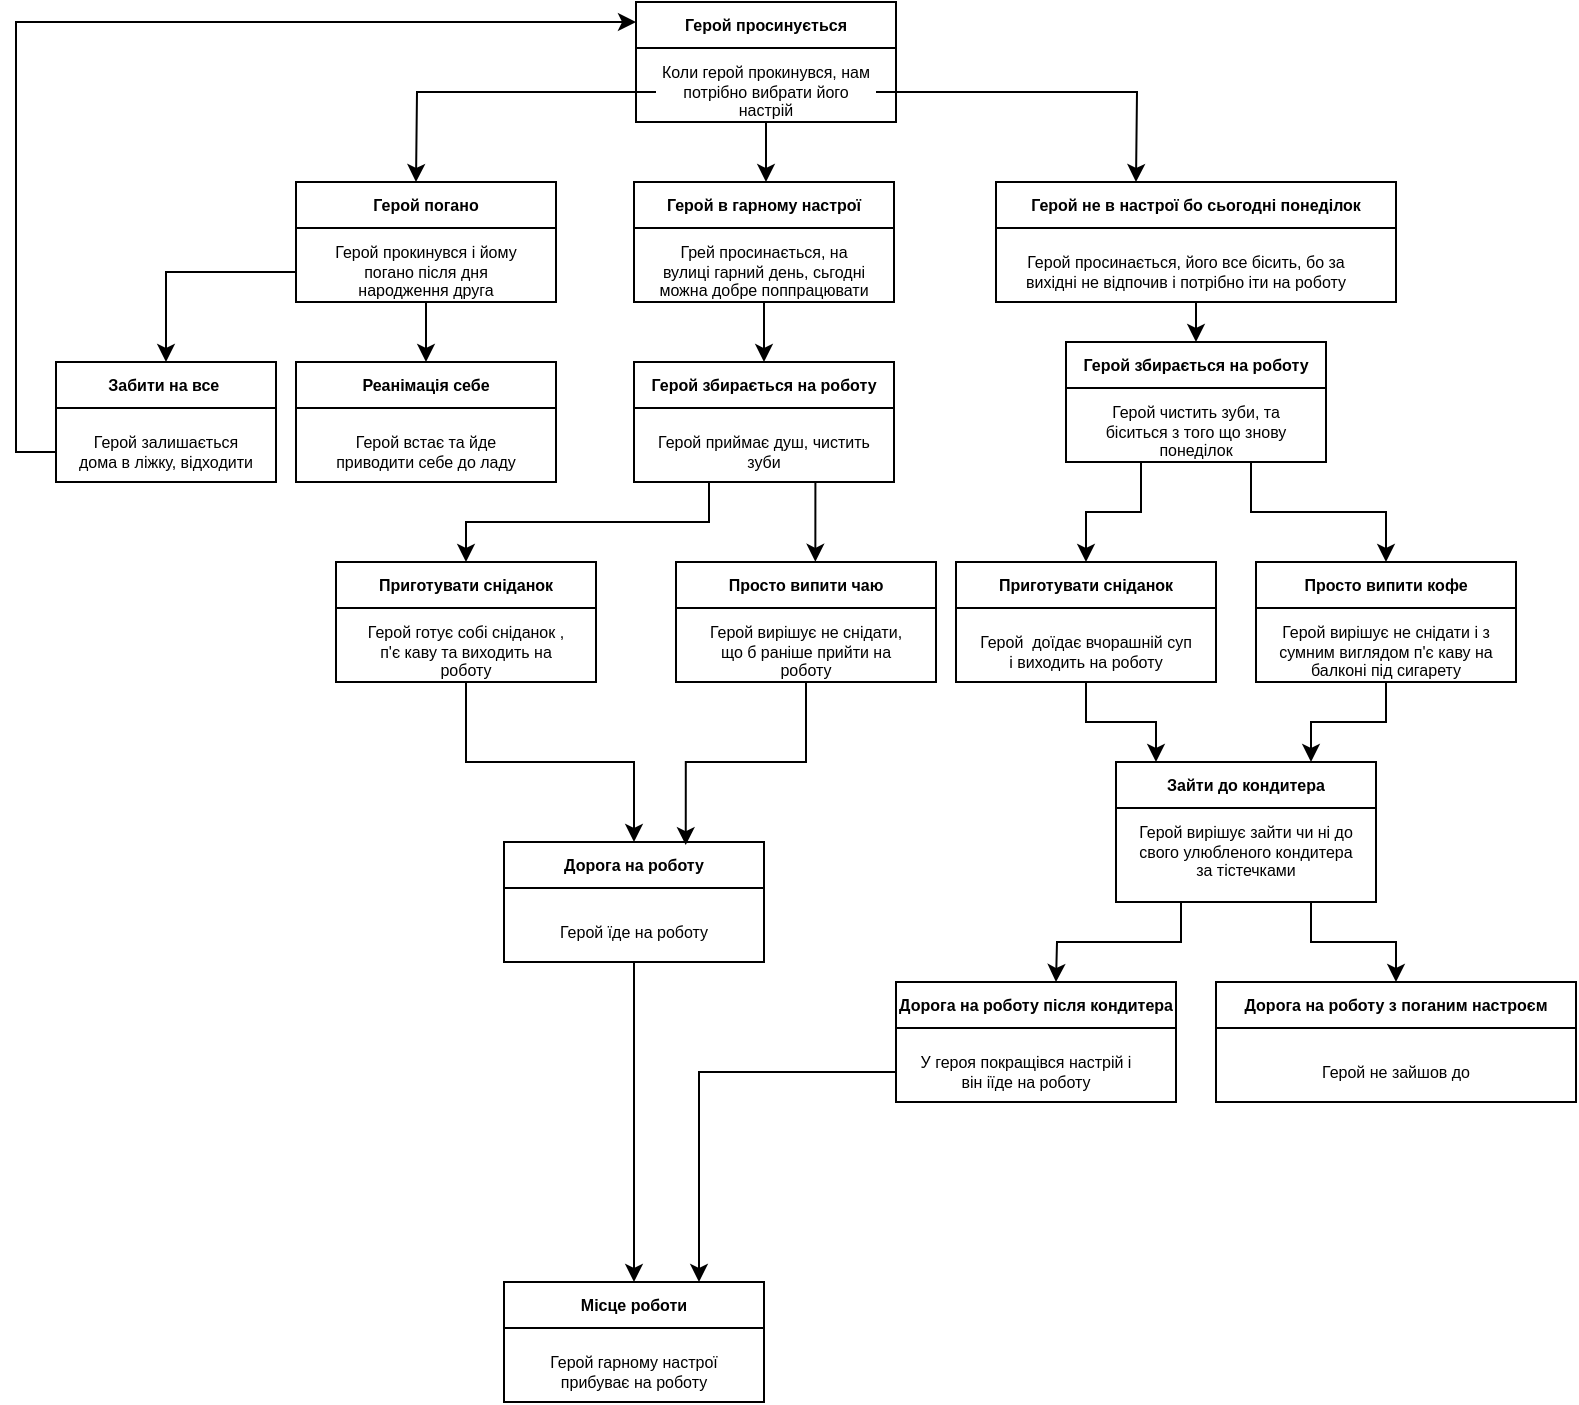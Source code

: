 <mxfile version="20.2.4" type="github">
  <diagram id="lCMPazCzQ1nqG8BZnxHk" name="Страница 1">
    <mxGraphModel dx="981" dy="526" grid="1" gridSize="10" guides="1" tooltips="1" connect="1" arrows="1" fold="1" page="1" pageScale="1" pageWidth="827" pageHeight="1169" math="0" shadow="0">
      <root>
        <mxCell id="0" />
        <mxCell id="1" parent="0" />
        <mxCell id="6h_Y89MXm6FCbS6qv5VC-1" value="Герой просинується" style="swimlane;fontSize=8;" vertex="1" parent="1">
          <mxGeometry x="350" y="10" width="130" height="60" as="geometry" />
        </mxCell>
        <mxCell id="6h_Y89MXm6FCbS6qv5VC-4" value="Коли герой прокинувся, нам потрібно вибрати його настрій" style="text;html=1;strokeColor=none;fillColor=none;align=center;verticalAlign=middle;whiteSpace=wrap;rounded=0;fontSize=8;" vertex="1" parent="6h_Y89MXm6FCbS6qv5VC-1">
          <mxGeometry x="10" y="30" width="110" height="30" as="geometry" />
        </mxCell>
        <mxCell id="6h_Y89MXm6FCbS6qv5VC-5" style="edgeStyle=orthogonalEdgeStyle;rounded=0;orthogonalLoop=1;jettySize=auto;html=1;fontSize=8;" edge="1" parent="1" source="6h_Y89MXm6FCbS6qv5VC-4">
          <mxGeometry relative="1" as="geometry">
            <mxPoint x="240" y="100" as="targetPoint" />
          </mxGeometry>
        </mxCell>
        <mxCell id="6h_Y89MXm6FCbS6qv5VC-6" style="edgeStyle=orthogonalEdgeStyle;rounded=0;orthogonalLoop=1;jettySize=auto;html=1;fontSize=8;" edge="1" parent="1" source="6h_Y89MXm6FCbS6qv5VC-4">
          <mxGeometry relative="1" as="geometry">
            <mxPoint x="600" y="100" as="targetPoint" />
          </mxGeometry>
        </mxCell>
        <mxCell id="6h_Y89MXm6FCbS6qv5VC-7" style="edgeStyle=orthogonalEdgeStyle;rounded=0;orthogonalLoop=1;jettySize=auto;html=1;fontSize=8;" edge="1" parent="1" source="6h_Y89MXm6FCbS6qv5VC-4">
          <mxGeometry relative="1" as="geometry">
            <mxPoint x="415" y="100" as="targetPoint" />
          </mxGeometry>
        </mxCell>
        <mxCell id="6h_Y89MXm6FCbS6qv5VC-22" style="edgeStyle=orthogonalEdgeStyle;rounded=0;orthogonalLoop=1;jettySize=auto;html=1;exitX=0;exitY=0.75;exitDx=0;exitDy=0;fontSize=8;" edge="1" parent="1" source="6h_Y89MXm6FCbS6qv5VC-8" target="6h_Y89MXm6FCbS6qv5VC-19">
          <mxGeometry relative="1" as="geometry" />
        </mxCell>
        <mxCell id="6h_Y89MXm6FCbS6qv5VC-8" value="Герой погано" style="swimlane;fontSize=8;" vertex="1" parent="1">
          <mxGeometry x="180" y="100" width="130" height="60" as="geometry" />
        </mxCell>
        <mxCell id="6h_Y89MXm6FCbS6qv5VC-9" value="Герой прокинувся і йому погано після дня народження друга" style="text;html=1;strokeColor=none;fillColor=none;align=center;verticalAlign=middle;whiteSpace=wrap;rounded=0;fontSize=8;" vertex="1" parent="6h_Y89MXm6FCbS6qv5VC-8">
          <mxGeometry x="10" y="30" width="110" height="30" as="geometry" />
        </mxCell>
        <mxCell id="6h_Y89MXm6FCbS6qv5VC-10" value="Герой в гарному настрої" style="swimlane;fontSize=8;" vertex="1" parent="1">
          <mxGeometry x="349" y="100" width="130" height="60" as="geometry" />
        </mxCell>
        <mxCell id="6h_Y89MXm6FCbS6qv5VC-11" value="Грей просинається, на вулиці гарний день, сьгодні можна добре поппрацювати" style="text;html=1;strokeColor=none;fillColor=none;align=center;verticalAlign=middle;whiteSpace=wrap;rounded=0;fontSize=8;" vertex="1" parent="6h_Y89MXm6FCbS6qv5VC-10">
          <mxGeometry x="10" y="30" width="110" height="30" as="geometry" />
        </mxCell>
        <mxCell id="6h_Y89MXm6FCbS6qv5VC-12" value="Герой не в настрої бо сьогодні понеділок" style="swimlane;fontSize=8;" vertex="1" parent="1">
          <mxGeometry x="530" y="100" width="200" height="60" as="geometry" />
        </mxCell>
        <mxCell id="6h_Y89MXm6FCbS6qv5VC-13" value="Герой просинається, його все бісить, бо за вихідні не відпочив і потрібно іти на роботу" style="text;html=1;strokeColor=none;fillColor=none;align=center;verticalAlign=middle;whiteSpace=wrap;rounded=0;fontSize=8;" vertex="1" parent="6h_Y89MXm6FCbS6qv5VC-12">
          <mxGeometry x="10" y="30" width="170" height="30" as="geometry" />
        </mxCell>
        <mxCell id="6h_Y89MXm6FCbS6qv5VC-15" value="Реанімація себе" style="swimlane;fontSize=8;" vertex="1" parent="1">
          <mxGeometry x="180" y="190" width="130" height="60" as="geometry" />
        </mxCell>
        <mxCell id="6h_Y89MXm6FCbS6qv5VC-16" value="Герой встає та йде приводити себе до ладу" style="text;html=1;strokeColor=none;fillColor=none;align=center;verticalAlign=middle;whiteSpace=wrap;rounded=0;fontSize=8;" vertex="1" parent="6h_Y89MXm6FCbS6qv5VC-15">
          <mxGeometry x="10" y="30" width="110" height="30" as="geometry" />
        </mxCell>
        <mxCell id="6h_Y89MXm6FCbS6qv5VC-24" style="edgeStyle=orthogonalEdgeStyle;rounded=0;orthogonalLoop=1;jettySize=auto;html=1;exitX=0;exitY=0.75;exitDx=0;exitDy=0;entryX=0;entryY=0.167;entryDx=0;entryDy=0;entryPerimeter=0;fontSize=8;" edge="1" parent="1" source="6h_Y89MXm6FCbS6qv5VC-19" target="6h_Y89MXm6FCbS6qv5VC-1">
          <mxGeometry relative="1" as="geometry" />
        </mxCell>
        <mxCell id="6h_Y89MXm6FCbS6qv5VC-19" value="Забити на все " style="swimlane;fontSize=8;" vertex="1" parent="1">
          <mxGeometry x="60" y="190" width="110" height="60" as="geometry" />
        </mxCell>
        <mxCell id="6h_Y89MXm6FCbS6qv5VC-20" value="Герой залишається дома в ліжку, відходити" style="text;html=1;strokeColor=none;fillColor=none;align=center;verticalAlign=middle;whiteSpace=wrap;rounded=0;fontSize=8;" vertex="1" parent="6h_Y89MXm6FCbS6qv5VC-19">
          <mxGeometry x="10" y="30" width="90" height="30" as="geometry" />
        </mxCell>
        <mxCell id="6h_Y89MXm6FCbS6qv5VC-21" style="edgeStyle=orthogonalEdgeStyle;rounded=0;orthogonalLoop=1;jettySize=auto;html=1;exitX=0.5;exitY=1;exitDx=0;exitDy=0;entryX=0.5;entryY=0;entryDx=0;entryDy=0;fontSize=8;" edge="1" parent="1" source="6h_Y89MXm6FCbS6qv5VC-9" target="6h_Y89MXm6FCbS6qv5VC-15">
          <mxGeometry relative="1" as="geometry" />
        </mxCell>
        <mxCell id="6h_Y89MXm6FCbS6qv5VC-25" value="Герой збирається на роботу" style="swimlane;fontSize=8;" vertex="1" parent="1">
          <mxGeometry x="349" y="190" width="130" height="60" as="geometry" />
        </mxCell>
        <mxCell id="6h_Y89MXm6FCbS6qv5VC-26" value="Герой приймає душ, чистить зуби" style="text;html=1;strokeColor=none;fillColor=none;align=center;verticalAlign=middle;whiteSpace=wrap;rounded=0;fontSize=8;" vertex="1" parent="6h_Y89MXm6FCbS6qv5VC-25">
          <mxGeometry x="10" y="30" width="110" height="30" as="geometry" />
        </mxCell>
        <mxCell id="6h_Y89MXm6FCbS6qv5VC-27" style="edgeStyle=orthogonalEdgeStyle;rounded=0;orthogonalLoop=1;jettySize=auto;html=1;exitX=0.5;exitY=1;exitDx=0;exitDy=0;entryX=0.5;entryY=0;entryDx=0;entryDy=0;fontSize=8;" edge="1" parent="1" source="6h_Y89MXm6FCbS6qv5VC-11" target="6h_Y89MXm6FCbS6qv5VC-25">
          <mxGeometry relative="1" as="geometry" />
        </mxCell>
        <mxCell id="6h_Y89MXm6FCbS6qv5VC-28" value="Приготувати сніданок" style="swimlane;fontSize=8;" vertex="1" parent="1">
          <mxGeometry x="200" y="290" width="130" height="60" as="geometry" />
        </mxCell>
        <mxCell id="6h_Y89MXm6FCbS6qv5VC-29" value="Герой готує собі сніданок , п&#39;є каву та виходить на роботу" style="text;html=1;strokeColor=none;fillColor=none;align=center;verticalAlign=middle;whiteSpace=wrap;rounded=0;fontSize=8;" vertex="1" parent="6h_Y89MXm6FCbS6qv5VC-28">
          <mxGeometry x="10" y="30" width="110" height="30" as="geometry" />
        </mxCell>
        <mxCell id="6h_Y89MXm6FCbS6qv5VC-30" value="Просто випити чаю" style="swimlane;fontSize=8;" vertex="1" parent="1">
          <mxGeometry x="370" y="290" width="130" height="60" as="geometry" />
        </mxCell>
        <mxCell id="6h_Y89MXm6FCbS6qv5VC-31" value="Герой вирішує не снідати, що б раніше прийти на роботу" style="text;html=1;strokeColor=none;fillColor=none;align=center;verticalAlign=middle;whiteSpace=wrap;rounded=0;fontSize=8;" vertex="1" parent="6h_Y89MXm6FCbS6qv5VC-30">
          <mxGeometry x="10" y="30" width="110" height="30" as="geometry" />
        </mxCell>
        <mxCell id="6h_Y89MXm6FCbS6qv5VC-32" style="edgeStyle=orthogonalEdgeStyle;rounded=0;orthogonalLoop=1;jettySize=auto;html=1;exitX=0.25;exitY=1;exitDx=0;exitDy=0;entryX=0.5;entryY=0;entryDx=0;entryDy=0;fontSize=8;" edge="1" parent="1" source="6h_Y89MXm6FCbS6qv5VC-26" target="6h_Y89MXm6FCbS6qv5VC-28">
          <mxGeometry relative="1" as="geometry" />
        </mxCell>
        <mxCell id="6h_Y89MXm6FCbS6qv5VC-33" style="edgeStyle=orthogonalEdgeStyle;rounded=0;orthogonalLoop=1;jettySize=auto;html=1;exitX=0.75;exitY=1;exitDx=0;exitDy=0;entryX=0.536;entryY=-0.002;entryDx=0;entryDy=0;entryPerimeter=0;fontSize=8;" edge="1" parent="1" source="6h_Y89MXm6FCbS6qv5VC-26" target="6h_Y89MXm6FCbS6qv5VC-30">
          <mxGeometry relative="1" as="geometry" />
        </mxCell>
        <mxCell id="6h_Y89MXm6FCbS6qv5VC-34" value="Місце роботи" style="swimlane;fontSize=8;" vertex="1" parent="1">
          <mxGeometry x="284" y="650" width="130" height="60" as="geometry" />
        </mxCell>
        <mxCell id="6h_Y89MXm6FCbS6qv5VC-35" value="Герой гарному настрої прибуває на роботу" style="text;html=1;strokeColor=none;fillColor=none;align=center;verticalAlign=middle;whiteSpace=wrap;rounded=0;fontSize=8;" vertex="1" parent="6h_Y89MXm6FCbS6qv5VC-34">
          <mxGeometry x="10" y="30" width="110" height="30" as="geometry" />
        </mxCell>
        <mxCell id="6h_Y89MXm6FCbS6qv5VC-36" value="Дорога на роботу" style="swimlane;fontSize=8;" vertex="1" parent="1">
          <mxGeometry x="284" y="430" width="130" height="60" as="geometry" />
        </mxCell>
        <mxCell id="6h_Y89MXm6FCbS6qv5VC-37" value="Герой їде на роботу" style="text;html=1;strokeColor=none;fillColor=none;align=center;verticalAlign=middle;whiteSpace=wrap;rounded=0;fontSize=8;" vertex="1" parent="6h_Y89MXm6FCbS6qv5VC-36">
          <mxGeometry x="10" y="30" width="110" height="30" as="geometry" />
        </mxCell>
        <mxCell id="6h_Y89MXm6FCbS6qv5VC-38" style="edgeStyle=orthogonalEdgeStyle;rounded=0;orthogonalLoop=1;jettySize=auto;html=1;exitX=0.5;exitY=1;exitDx=0;exitDy=0;fontSize=8;" edge="1" parent="1" source="6h_Y89MXm6FCbS6qv5VC-29" target="6h_Y89MXm6FCbS6qv5VC-36">
          <mxGeometry relative="1" as="geometry" />
        </mxCell>
        <mxCell id="6h_Y89MXm6FCbS6qv5VC-39" style="edgeStyle=orthogonalEdgeStyle;rounded=0;orthogonalLoop=1;jettySize=auto;html=1;exitX=0.5;exitY=1;exitDx=0;exitDy=0;entryX=0.699;entryY=0.026;entryDx=0;entryDy=0;entryPerimeter=0;fontSize=8;" edge="1" parent="1" source="6h_Y89MXm6FCbS6qv5VC-31" target="6h_Y89MXm6FCbS6qv5VC-36">
          <mxGeometry relative="1" as="geometry" />
        </mxCell>
        <mxCell id="6h_Y89MXm6FCbS6qv5VC-40" style="edgeStyle=orthogonalEdgeStyle;rounded=0;orthogonalLoop=1;jettySize=auto;html=1;exitX=0.5;exitY=1;exitDx=0;exitDy=0;fontSize=8;" edge="1" parent="1" source="6h_Y89MXm6FCbS6qv5VC-37" target="6h_Y89MXm6FCbS6qv5VC-34">
          <mxGeometry relative="1" as="geometry" />
        </mxCell>
        <mxCell id="6h_Y89MXm6FCbS6qv5VC-42" value="Приготувати сніданок" style="swimlane;fontSize=8;" vertex="1" parent="1">
          <mxGeometry x="510" y="290" width="130" height="60" as="geometry" />
        </mxCell>
        <mxCell id="6h_Y89MXm6FCbS6qv5VC-43" value="Герой&amp;nbsp; доїдає вчорашній суп і виходить на роботу" style="text;html=1;strokeColor=none;fillColor=none;align=center;verticalAlign=middle;whiteSpace=wrap;rounded=0;fontSize=8;" vertex="1" parent="6h_Y89MXm6FCbS6qv5VC-42">
          <mxGeometry x="10" y="30" width="110" height="30" as="geometry" />
        </mxCell>
        <mxCell id="6h_Y89MXm6FCbS6qv5VC-44" value="Герой збирається на роботу" style="swimlane;fontSize=8;" vertex="1" parent="1">
          <mxGeometry x="565" y="180" width="130" height="60" as="geometry" />
        </mxCell>
        <mxCell id="6h_Y89MXm6FCbS6qv5VC-45" value="Герой чистить зуби, та біситься з того що знову понеділок" style="text;html=1;strokeColor=none;fillColor=none;align=center;verticalAlign=middle;whiteSpace=wrap;rounded=0;fontSize=8;" vertex="1" parent="6h_Y89MXm6FCbS6qv5VC-44">
          <mxGeometry x="10" y="30" width="110" height="30" as="geometry" />
        </mxCell>
        <mxCell id="6h_Y89MXm6FCbS6qv5VC-46" style="edgeStyle=orthogonalEdgeStyle;rounded=0;orthogonalLoop=1;jettySize=auto;html=1;exitX=0.5;exitY=1;exitDx=0;exitDy=0;entryX=0.5;entryY=0;entryDx=0;entryDy=0;fontSize=8;" edge="1" parent="1" source="6h_Y89MXm6FCbS6qv5VC-13" target="6h_Y89MXm6FCbS6qv5VC-44">
          <mxGeometry relative="1" as="geometry" />
        </mxCell>
        <mxCell id="6h_Y89MXm6FCbS6qv5VC-47" style="edgeStyle=orthogonalEdgeStyle;rounded=0;orthogonalLoop=1;jettySize=auto;html=1;exitX=0.25;exitY=1;exitDx=0;exitDy=0;fontSize=8;" edge="1" parent="1" source="6h_Y89MXm6FCbS6qv5VC-45" target="6h_Y89MXm6FCbS6qv5VC-42">
          <mxGeometry relative="1" as="geometry" />
        </mxCell>
        <mxCell id="6h_Y89MXm6FCbS6qv5VC-48" value="Просто випити кофе" style="swimlane;fontSize=8;" vertex="1" parent="1">
          <mxGeometry x="660" y="290" width="130" height="60" as="geometry" />
        </mxCell>
        <mxCell id="6h_Y89MXm6FCbS6qv5VC-49" value="Герой вирішує не снідати і з сумним виглядом п&#39;є каву на балконі під сигарету" style="text;html=1;strokeColor=none;fillColor=none;align=center;verticalAlign=middle;whiteSpace=wrap;rounded=0;fontSize=8;" vertex="1" parent="6h_Y89MXm6FCbS6qv5VC-48">
          <mxGeometry x="10" y="30" width="110" height="30" as="geometry" />
        </mxCell>
        <mxCell id="6h_Y89MXm6FCbS6qv5VC-50" style="edgeStyle=orthogonalEdgeStyle;rounded=0;orthogonalLoop=1;jettySize=auto;html=1;exitX=0.75;exitY=1;exitDx=0;exitDy=0;entryX=0.5;entryY=0;entryDx=0;entryDy=0;fontSize=8;" edge="1" parent="1" source="6h_Y89MXm6FCbS6qv5VC-45" target="6h_Y89MXm6FCbS6qv5VC-48">
          <mxGeometry relative="1" as="geometry" />
        </mxCell>
        <mxCell id="6h_Y89MXm6FCbS6qv5VC-55" style="edgeStyle=orthogonalEdgeStyle;rounded=0;orthogonalLoop=1;jettySize=auto;html=1;exitX=0.25;exitY=1;exitDx=0;exitDy=0;fontSize=8;" edge="1" parent="1" source="6h_Y89MXm6FCbS6qv5VC-51">
          <mxGeometry relative="1" as="geometry">
            <mxPoint x="560" y="500" as="targetPoint" />
          </mxGeometry>
        </mxCell>
        <mxCell id="6h_Y89MXm6FCbS6qv5VC-62" style="edgeStyle=orthogonalEdgeStyle;rounded=0;orthogonalLoop=1;jettySize=auto;html=1;exitX=0.75;exitY=1;exitDx=0;exitDy=0;entryX=0.5;entryY=0;entryDx=0;entryDy=0;fontSize=8;" edge="1" parent="1" source="6h_Y89MXm6FCbS6qv5VC-51" target="6h_Y89MXm6FCbS6qv5VC-60">
          <mxGeometry relative="1" as="geometry" />
        </mxCell>
        <mxCell id="6h_Y89MXm6FCbS6qv5VC-51" value="Зайти до кондитера" style="swimlane;fontSize=8;" vertex="1" parent="1">
          <mxGeometry x="590" y="390" width="130" height="70" as="geometry" />
        </mxCell>
        <mxCell id="6h_Y89MXm6FCbS6qv5VC-52" value="Герой вирішує зайти чи ні до свого улюбленого кондитера за тістечками" style="text;html=1;strokeColor=none;fillColor=none;align=center;verticalAlign=middle;whiteSpace=wrap;rounded=0;fontSize=8;" vertex="1" parent="6h_Y89MXm6FCbS6qv5VC-51">
          <mxGeometry x="10" y="30" width="110" height="30" as="geometry" />
        </mxCell>
        <mxCell id="6h_Y89MXm6FCbS6qv5VC-53" style="edgeStyle=orthogonalEdgeStyle;rounded=0;orthogonalLoop=1;jettySize=auto;html=1;exitX=0.5;exitY=1;exitDx=0;exitDy=0;fontSize=8;" edge="1" parent="1" source="6h_Y89MXm6FCbS6qv5VC-43" target="6h_Y89MXm6FCbS6qv5VC-51">
          <mxGeometry relative="1" as="geometry">
            <Array as="points">
              <mxPoint x="575" y="370" />
              <mxPoint x="610" y="370" />
            </Array>
          </mxGeometry>
        </mxCell>
        <mxCell id="6h_Y89MXm6FCbS6qv5VC-54" style="edgeStyle=orthogonalEdgeStyle;rounded=0;orthogonalLoop=1;jettySize=auto;html=1;entryX=0.75;entryY=0;entryDx=0;entryDy=0;fontSize=8;" edge="1" parent="1" source="6h_Y89MXm6FCbS6qv5VC-49" target="6h_Y89MXm6FCbS6qv5VC-51">
          <mxGeometry relative="1" as="geometry" />
        </mxCell>
        <mxCell id="6h_Y89MXm6FCbS6qv5VC-59" style="edgeStyle=orthogonalEdgeStyle;rounded=0;orthogonalLoop=1;jettySize=auto;html=1;exitX=0;exitY=0.75;exitDx=0;exitDy=0;entryX=0.75;entryY=0;entryDx=0;entryDy=0;fontSize=8;" edge="1" parent="1" source="6h_Y89MXm6FCbS6qv5VC-56" target="6h_Y89MXm6FCbS6qv5VC-34">
          <mxGeometry relative="1" as="geometry" />
        </mxCell>
        <mxCell id="6h_Y89MXm6FCbS6qv5VC-56" value="Дорога на роботу після кондитера" style="swimlane;fontSize=8;" vertex="1" parent="1">
          <mxGeometry x="480" y="500" width="140" height="60" as="geometry" />
        </mxCell>
        <mxCell id="6h_Y89MXm6FCbS6qv5VC-57" value="У героя покращівся настрій і він іїде на роботу" style="text;html=1;strokeColor=none;fillColor=none;align=center;verticalAlign=middle;whiteSpace=wrap;rounded=0;fontSize=8;" vertex="1" parent="6h_Y89MXm6FCbS6qv5VC-56">
          <mxGeometry x="10" y="30" width="110" height="30" as="geometry" />
        </mxCell>
        <mxCell id="6h_Y89MXm6FCbS6qv5VC-60" value="Дорога на роботу з поганим настроєм" style="swimlane;fontSize=8;" vertex="1" parent="1">
          <mxGeometry x="640" y="500" width="180" height="60" as="geometry" />
        </mxCell>
        <mxCell id="6h_Y89MXm6FCbS6qv5VC-61" value="Герой не зайшов до" style="text;html=1;strokeColor=none;fillColor=none;align=center;verticalAlign=middle;whiteSpace=wrap;rounded=0;fontSize=8;" vertex="1" parent="6h_Y89MXm6FCbS6qv5VC-60">
          <mxGeometry x="10" y="30" width="160" height="30" as="geometry" />
        </mxCell>
      </root>
    </mxGraphModel>
  </diagram>
</mxfile>
